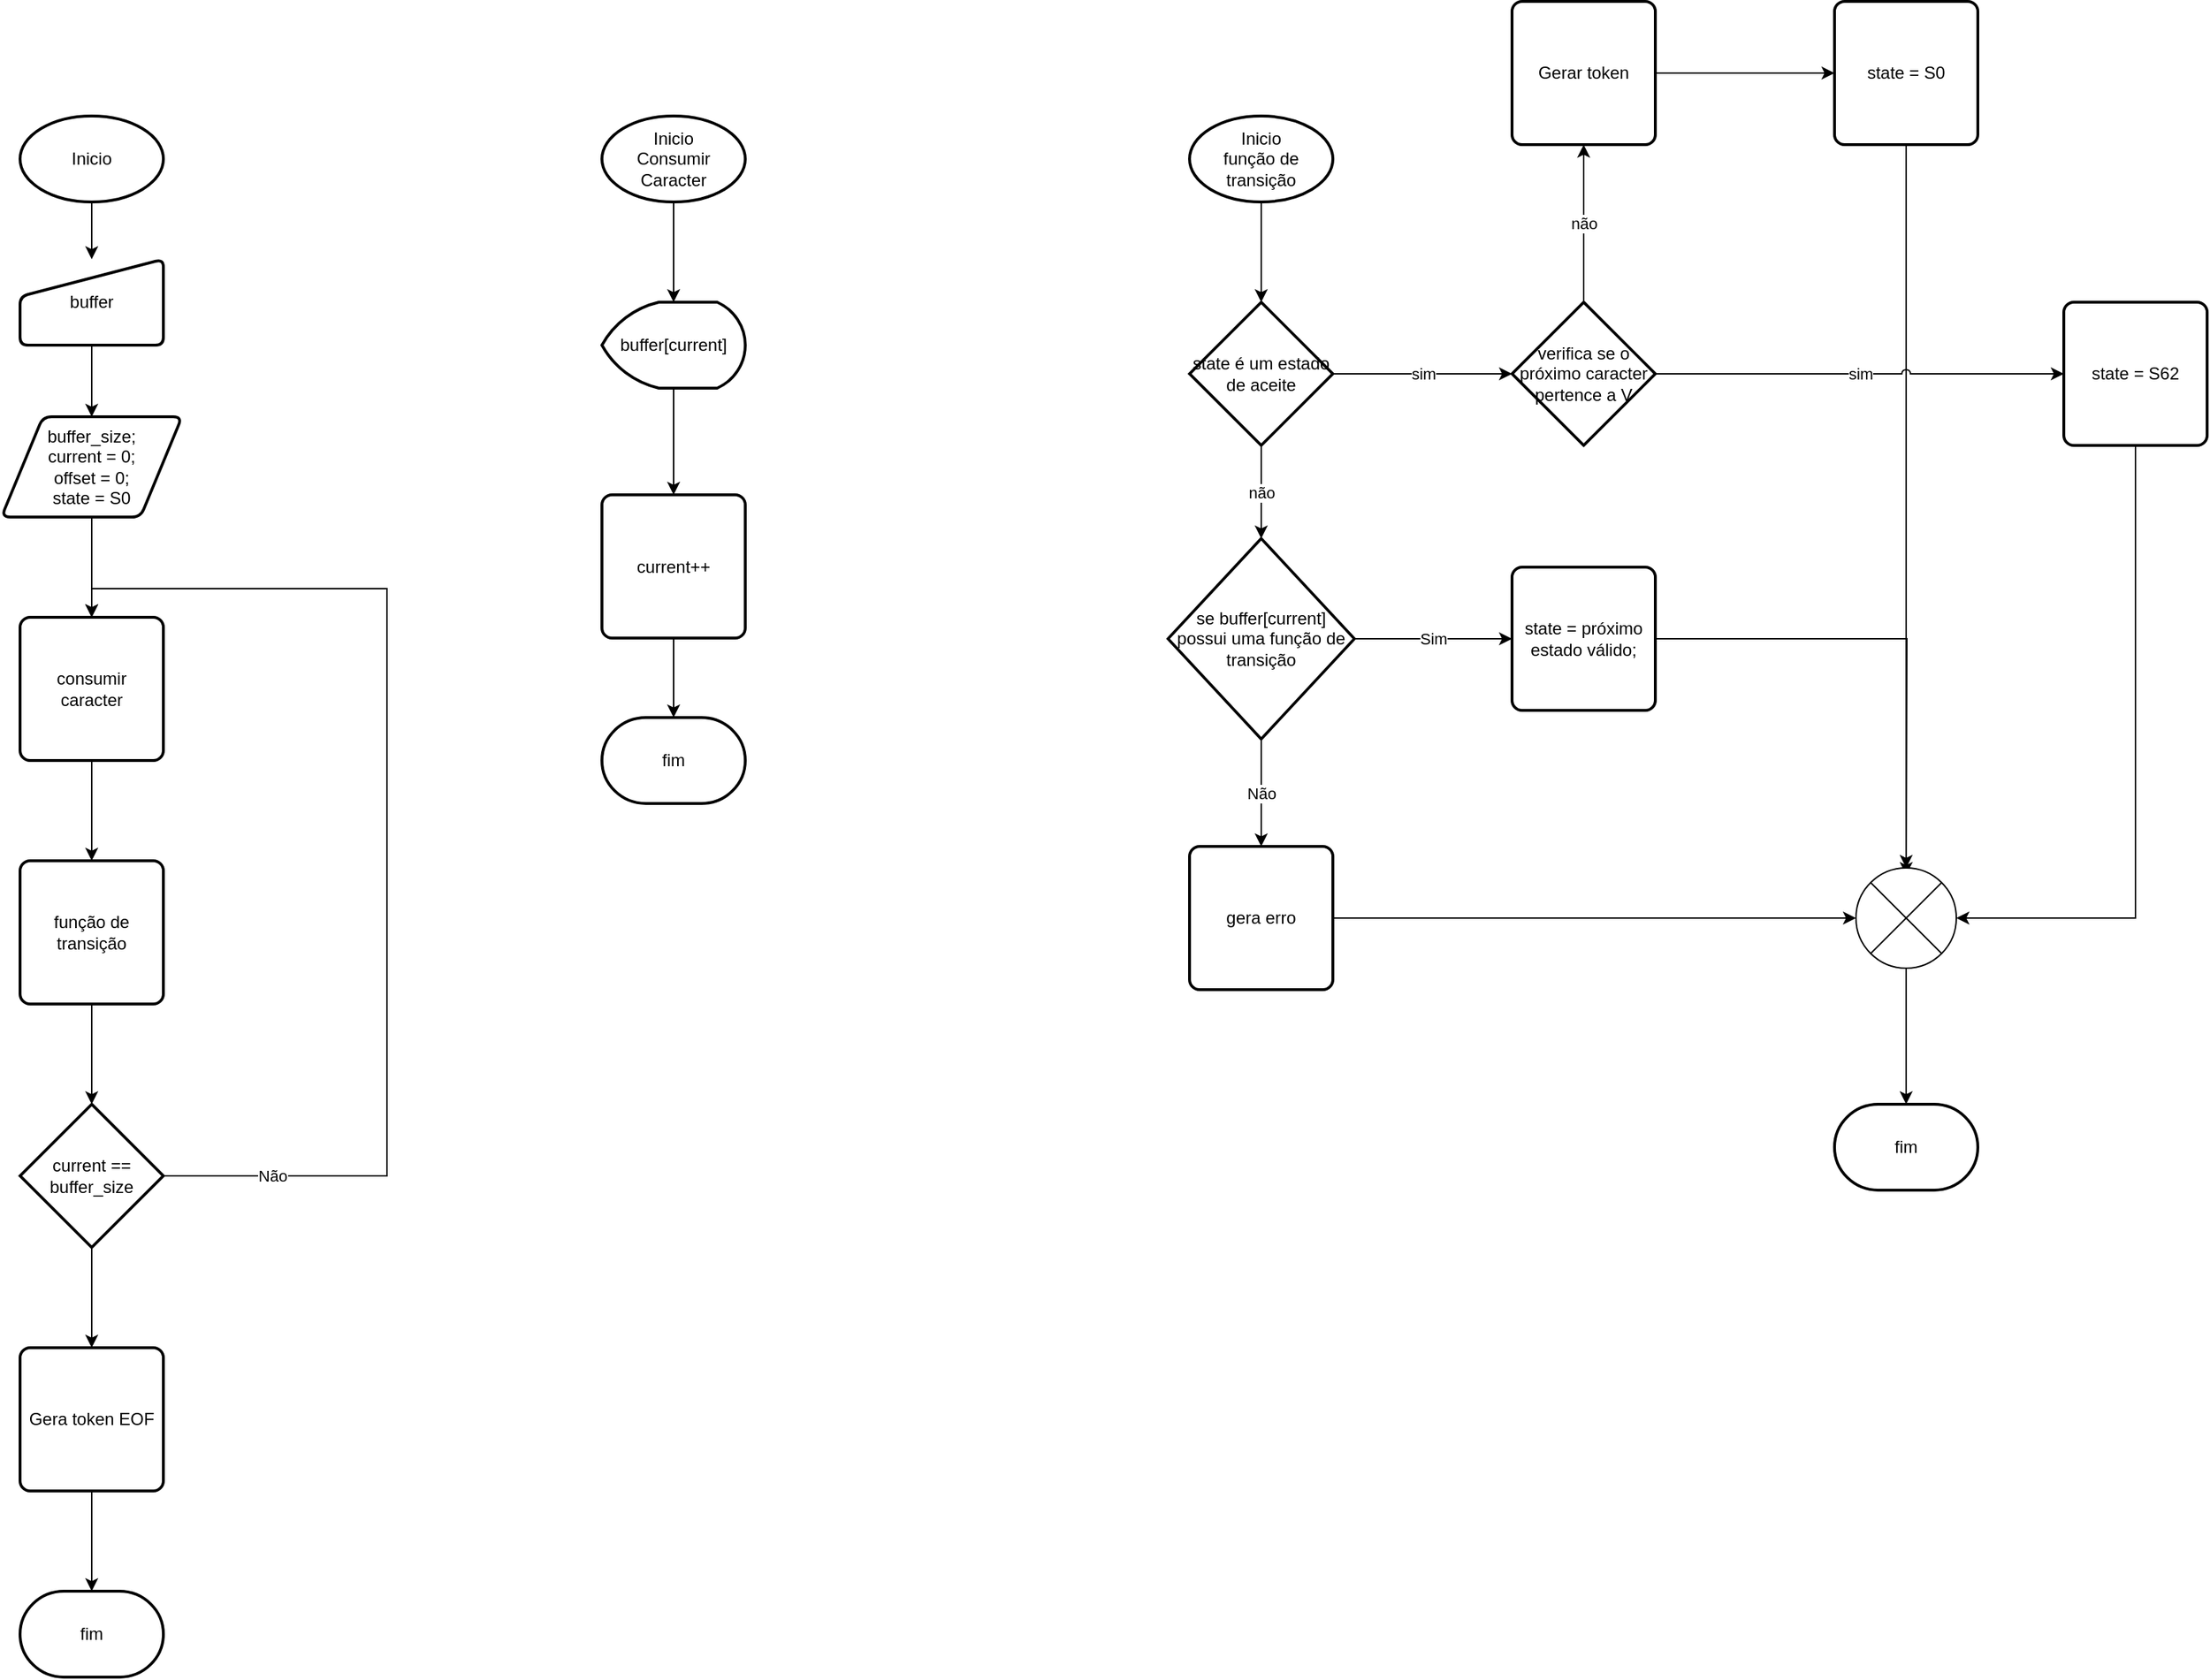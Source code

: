 <mxfile version="24.0.2" type="device">
  <diagram name="Página-1" id="DHEnoPzM3Es4B076AO54">
    <mxGraphModel dx="665" dy="960" grid="1" gridSize="10" guides="1" tooltips="1" connect="1" arrows="1" fold="1" page="1" pageScale="1" pageWidth="827" pageHeight="1169" math="0" shadow="0">
      <root>
        <mxCell id="0" />
        <mxCell id="1" parent="0" />
        <mxCell id="VE7Q1x32IpWVb3_EXXlQ-4" value="" style="edgeStyle=orthogonalEdgeStyle;rounded=0;orthogonalLoop=1;jettySize=auto;html=1;" edge="1" parent="1" source="VE7Q1x32IpWVb3_EXXlQ-1" target="VE7Q1x32IpWVb3_EXXlQ-3">
          <mxGeometry relative="1" as="geometry" />
        </mxCell>
        <mxCell id="VE7Q1x32IpWVb3_EXXlQ-1" value="Inicio" style="strokeWidth=2;html=1;shape=mxgraph.flowchart.start_1;whiteSpace=wrap;" vertex="1" parent="1">
          <mxGeometry x="364" y="270" width="100" height="60" as="geometry" />
        </mxCell>
        <mxCell id="VE7Q1x32IpWVb3_EXXlQ-6" value="" style="edgeStyle=orthogonalEdgeStyle;rounded=0;orthogonalLoop=1;jettySize=auto;html=1;" edge="1" parent="1" source="VE7Q1x32IpWVb3_EXXlQ-3" target="VE7Q1x32IpWVb3_EXXlQ-5">
          <mxGeometry relative="1" as="geometry" />
        </mxCell>
        <mxCell id="VE7Q1x32IpWVb3_EXXlQ-3" value="buffer" style="html=1;strokeWidth=2;shape=manualInput;whiteSpace=wrap;rounded=1;size=26;arcSize=11;" vertex="1" parent="1">
          <mxGeometry x="364" y="370" width="100" height="60" as="geometry" />
        </mxCell>
        <mxCell id="VE7Q1x32IpWVb3_EXXlQ-8" value="" style="edgeStyle=orthogonalEdgeStyle;rounded=0;orthogonalLoop=1;jettySize=auto;html=1;" edge="1" parent="1" source="VE7Q1x32IpWVb3_EXXlQ-5" target="VE7Q1x32IpWVb3_EXXlQ-7">
          <mxGeometry relative="1" as="geometry" />
        </mxCell>
        <mxCell id="VE7Q1x32IpWVb3_EXXlQ-5" value="buffer_size;&lt;div&gt;current = 0;&lt;/div&gt;&lt;div&gt;offset = 0;&lt;/div&gt;&lt;div&gt;state = S0&lt;/div&gt;" style="shape=parallelogram;html=1;strokeWidth=2;perimeter=parallelogramPerimeter;whiteSpace=wrap;rounded=1;arcSize=12;size=0.23;" vertex="1" parent="1">
          <mxGeometry x="351" y="480" width="126" height="70" as="geometry" />
        </mxCell>
        <mxCell id="VE7Q1x32IpWVb3_EXXlQ-21" value="" style="edgeStyle=orthogonalEdgeStyle;rounded=0;orthogonalLoop=1;jettySize=auto;html=1;" edge="1" parent="1" source="VE7Q1x32IpWVb3_EXXlQ-7" target="VE7Q1x32IpWVb3_EXXlQ-20">
          <mxGeometry relative="1" as="geometry" />
        </mxCell>
        <mxCell id="VE7Q1x32IpWVb3_EXXlQ-7" value="consumir&lt;div&gt;caracter&lt;/div&gt;" style="rounded=1;whiteSpace=wrap;html=1;absoluteArcSize=1;arcSize=14;strokeWidth=2;" vertex="1" parent="1">
          <mxGeometry x="364" y="620" width="100" height="100" as="geometry" />
        </mxCell>
        <mxCell id="VE7Q1x32IpWVb3_EXXlQ-13" value="" style="edgeStyle=orthogonalEdgeStyle;rounded=0;orthogonalLoop=1;jettySize=auto;html=1;" edge="1" parent="1" source="VE7Q1x32IpWVb3_EXXlQ-9" target="VE7Q1x32IpWVb3_EXXlQ-12">
          <mxGeometry relative="1" as="geometry" />
        </mxCell>
        <mxCell id="VE7Q1x32IpWVb3_EXXlQ-9" value="Inicio&lt;div&gt;Consumir Caracter&lt;/div&gt;" style="strokeWidth=2;html=1;shape=mxgraph.flowchart.start_1;whiteSpace=wrap;" vertex="1" parent="1">
          <mxGeometry x="770" y="270" width="100" height="60" as="geometry" />
        </mxCell>
        <mxCell id="VE7Q1x32IpWVb3_EXXlQ-15" value="" style="edgeStyle=orthogonalEdgeStyle;rounded=0;orthogonalLoop=1;jettySize=auto;html=1;" edge="1" parent="1" source="VE7Q1x32IpWVb3_EXXlQ-12" target="VE7Q1x32IpWVb3_EXXlQ-14">
          <mxGeometry relative="1" as="geometry" />
        </mxCell>
        <mxCell id="VE7Q1x32IpWVb3_EXXlQ-12" value="buffer[current]" style="strokeWidth=2;html=1;shape=mxgraph.flowchart.display;whiteSpace=wrap;" vertex="1" parent="1">
          <mxGeometry x="770" y="400" width="100" height="60" as="geometry" />
        </mxCell>
        <mxCell id="VE7Q1x32IpWVb3_EXXlQ-17" value="" style="edgeStyle=orthogonalEdgeStyle;rounded=0;orthogonalLoop=1;jettySize=auto;html=1;" edge="1" parent="1" source="VE7Q1x32IpWVb3_EXXlQ-14" target="VE7Q1x32IpWVb3_EXXlQ-16">
          <mxGeometry relative="1" as="geometry" />
        </mxCell>
        <mxCell id="VE7Q1x32IpWVb3_EXXlQ-14" value="current++" style="rounded=1;whiteSpace=wrap;html=1;absoluteArcSize=1;arcSize=14;strokeWidth=2;" vertex="1" parent="1">
          <mxGeometry x="770" y="534.5" width="100" height="100" as="geometry" />
        </mxCell>
        <mxCell id="VE7Q1x32IpWVb3_EXXlQ-16" value="fim" style="strokeWidth=2;html=1;shape=mxgraph.flowchart.terminator;whiteSpace=wrap;" vertex="1" parent="1">
          <mxGeometry x="770" y="690" width="100" height="60" as="geometry" />
        </mxCell>
        <mxCell id="VE7Q1x32IpWVb3_EXXlQ-36" value="" style="edgeStyle=orthogonalEdgeStyle;rounded=0;orthogonalLoop=1;jettySize=auto;html=1;" edge="1" parent="1" source="VE7Q1x32IpWVb3_EXXlQ-20" target="VE7Q1x32IpWVb3_EXXlQ-35">
          <mxGeometry relative="1" as="geometry" />
        </mxCell>
        <mxCell id="VE7Q1x32IpWVb3_EXXlQ-20" value="função de transição" style="rounded=1;whiteSpace=wrap;html=1;absoluteArcSize=1;arcSize=14;strokeWidth=2;" vertex="1" parent="1">
          <mxGeometry x="364" y="790" width="100" height="100" as="geometry" />
        </mxCell>
        <mxCell id="VE7Q1x32IpWVb3_EXXlQ-43" value="" style="edgeStyle=orthogonalEdgeStyle;rounded=0;orthogonalLoop=1;jettySize=auto;html=1;" edge="1" parent="1" source="VE7Q1x32IpWVb3_EXXlQ-22" target="VE7Q1x32IpWVb3_EXXlQ-42">
          <mxGeometry relative="1" as="geometry" />
        </mxCell>
        <mxCell id="VE7Q1x32IpWVb3_EXXlQ-22" value="Inicio&lt;div&gt;função de transição&lt;/div&gt;" style="strokeWidth=2;html=1;shape=mxgraph.flowchart.start_1;whiteSpace=wrap;" vertex="1" parent="1">
          <mxGeometry x="1180" y="270" width="100" height="60" as="geometry" />
        </mxCell>
        <mxCell id="VE7Q1x32IpWVb3_EXXlQ-26" value="Sim" style="edgeStyle=orthogonalEdgeStyle;rounded=0;orthogonalLoop=1;jettySize=auto;html=1;" edge="1" parent="1" source="VE7Q1x32IpWVb3_EXXlQ-23" target="VE7Q1x32IpWVb3_EXXlQ-25">
          <mxGeometry relative="1" as="geometry" />
        </mxCell>
        <mxCell id="VE7Q1x32IpWVb3_EXXlQ-29" value="Não" style="edgeStyle=orthogonalEdgeStyle;rounded=0;orthogonalLoop=1;jettySize=auto;html=1;" edge="1" parent="1" source="VE7Q1x32IpWVb3_EXXlQ-23" target="VE7Q1x32IpWVb3_EXXlQ-28">
          <mxGeometry relative="1" as="geometry" />
        </mxCell>
        <mxCell id="VE7Q1x32IpWVb3_EXXlQ-23" value="se buffer[current]&lt;div&gt;possui uma função de transição&lt;/div&gt;" style="strokeWidth=2;html=1;shape=mxgraph.flowchart.decision;whiteSpace=wrap;" vertex="1" parent="1">
          <mxGeometry x="1165" y="565" width="130" height="140" as="geometry" />
        </mxCell>
        <mxCell id="VE7Q1x32IpWVb3_EXXlQ-51" style="edgeStyle=orthogonalEdgeStyle;rounded=0;orthogonalLoop=1;jettySize=auto;html=1;exitX=1;exitY=0.5;exitDx=0;exitDy=0;" edge="1" parent="1" source="VE7Q1x32IpWVb3_EXXlQ-25">
          <mxGeometry relative="1" as="geometry">
            <mxPoint x="1680" y="800" as="targetPoint" />
          </mxGeometry>
        </mxCell>
        <mxCell id="VE7Q1x32IpWVb3_EXXlQ-25" value="state = próximo estado válido;" style="rounded=1;whiteSpace=wrap;html=1;absoluteArcSize=1;arcSize=14;strokeWidth=2;" vertex="1" parent="1">
          <mxGeometry x="1405" y="585" width="100" height="100" as="geometry" />
        </mxCell>
        <mxCell id="VE7Q1x32IpWVb3_EXXlQ-52" style="edgeStyle=orthogonalEdgeStyle;rounded=0;orthogonalLoop=1;jettySize=auto;html=1;exitX=1;exitY=0.5;exitDx=0;exitDy=0;" edge="1" parent="1" source="VE7Q1x32IpWVb3_EXXlQ-28" target="VE7Q1x32IpWVb3_EXXlQ-49">
          <mxGeometry relative="1" as="geometry" />
        </mxCell>
        <mxCell id="VE7Q1x32IpWVb3_EXXlQ-28" value="gera erro" style="rounded=1;whiteSpace=wrap;html=1;absoluteArcSize=1;arcSize=14;strokeWidth=2;" vertex="1" parent="1">
          <mxGeometry x="1180" y="780" width="100" height="100" as="geometry" />
        </mxCell>
        <mxCell id="VE7Q1x32IpWVb3_EXXlQ-37" value="Não" style="edgeStyle=orthogonalEdgeStyle;rounded=0;orthogonalLoop=1;jettySize=auto;html=1;exitX=1;exitY=0.5;exitDx=0;exitDy=0;exitPerimeter=0;entryX=0.5;entryY=0;entryDx=0;entryDy=0;" edge="1" parent="1" source="VE7Q1x32IpWVb3_EXXlQ-35" target="VE7Q1x32IpWVb3_EXXlQ-7">
          <mxGeometry x="-0.808" relative="1" as="geometry">
            <Array as="points">
              <mxPoint x="620" y="1010" />
              <mxPoint x="620" y="600" />
              <mxPoint x="414" y="600" />
            </Array>
            <mxPoint as="offset" />
          </mxGeometry>
        </mxCell>
        <mxCell id="VE7Q1x32IpWVb3_EXXlQ-39" value="" style="edgeStyle=orthogonalEdgeStyle;rounded=0;orthogonalLoop=1;jettySize=auto;html=1;" edge="1" parent="1" source="VE7Q1x32IpWVb3_EXXlQ-35" target="VE7Q1x32IpWVb3_EXXlQ-38">
          <mxGeometry relative="1" as="geometry" />
        </mxCell>
        <mxCell id="VE7Q1x32IpWVb3_EXXlQ-35" value="current == buffer_size" style="strokeWidth=2;html=1;shape=mxgraph.flowchart.decision;whiteSpace=wrap;" vertex="1" parent="1">
          <mxGeometry x="364" y="960" width="100" height="100" as="geometry" />
        </mxCell>
        <mxCell id="VE7Q1x32IpWVb3_EXXlQ-41" value="" style="edgeStyle=orthogonalEdgeStyle;rounded=0;orthogonalLoop=1;jettySize=auto;html=1;" edge="1" parent="1" source="VE7Q1x32IpWVb3_EXXlQ-38" target="VE7Q1x32IpWVb3_EXXlQ-40">
          <mxGeometry relative="1" as="geometry" />
        </mxCell>
        <mxCell id="VE7Q1x32IpWVb3_EXXlQ-38" value="Gera token EOF" style="rounded=1;whiteSpace=wrap;html=1;absoluteArcSize=1;arcSize=14;strokeWidth=2;" vertex="1" parent="1">
          <mxGeometry x="364" y="1130" width="100" height="100" as="geometry" />
        </mxCell>
        <mxCell id="VE7Q1x32IpWVb3_EXXlQ-40" value="fim" style="strokeWidth=2;html=1;shape=mxgraph.flowchart.terminator;whiteSpace=wrap;" vertex="1" parent="1">
          <mxGeometry x="364" y="1300" width="100" height="60" as="geometry" />
        </mxCell>
        <mxCell id="VE7Q1x32IpWVb3_EXXlQ-44" value="não" style="edgeStyle=orthogonalEdgeStyle;rounded=0;orthogonalLoop=1;jettySize=auto;html=1;" edge="1" parent="1" source="VE7Q1x32IpWVb3_EXXlQ-42" target="VE7Q1x32IpWVb3_EXXlQ-23">
          <mxGeometry relative="1" as="geometry" />
        </mxCell>
        <mxCell id="VE7Q1x32IpWVb3_EXXlQ-42" value="state é um estado de aceite" style="strokeWidth=2;html=1;shape=mxgraph.flowchart.decision;whiteSpace=wrap;" vertex="1" parent="1">
          <mxGeometry x="1180" y="400" width="100" height="100" as="geometry" />
        </mxCell>
        <mxCell id="VE7Q1x32IpWVb3_EXXlQ-48" style="edgeStyle=orthogonalEdgeStyle;rounded=0;orthogonalLoop=1;jettySize=auto;html=1;exitX=1;exitY=0.5;exitDx=0;exitDy=0;" edge="1" parent="1" source="VE7Q1x32IpWVb3_EXXlQ-45" target="VE7Q1x32IpWVb3_EXXlQ-47">
          <mxGeometry relative="1" as="geometry" />
        </mxCell>
        <mxCell id="VE7Q1x32IpWVb3_EXXlQ-45" value="Gerar token" style="rounded=1;whiteSpace=wrap;html=1;absoluteArcSize=1;arcSize=14;strokeWidth=2;" vertex="1" parent="1">
          <mxGeometry x="1405" y="190" width="100" height="100" as="geometry" />
        </mxCell>
        <mxCell id="VE7Q1x32IpWVb3_EXXlQ-47" value="state = S0" style="rounded=1;whiteSpace=wrap;html=1;absoluteArcSize=1;arcSize=14;strokeWidth=2;" vertex="1" parent="1">
          <mxGeometry x="1630" y="190" width="100" height="100" as="geometry" />
        </mxCell>
        <mxCell id="VE7Q1x32IpWVb3_EXXlQ-54" style="edgeStyle=orthogonalEdgeStyle;rounded=0;orthogonalLoop=1;jettySize=auto;html=1;exitX=0.5;exitY=1;exitDx=0;exitDy=0;exitPerimeter=0;" edge="1" parent="1" source="VE7Q1x32IpWVb3_EXXlQ-49" target="VE7Q1x32IpWVb3_EXXlQ-53">
          <mxGeometry relative="1" as="geometry" />
        </mxCell>
        <mxCell id="VE7Q1x32IpWVb3_EXXlQ-49" value="" style="verticalLabelPosition=bottom;verticalAlign=top;html=1;shape=mxgraph.flowchart.or;" vertex="1" parent="1">
          <mxGeometry x="1645" y="795" width="70" height="70" as="geometry" />
        </mxCell>
        <mxCell id="VE7Q1x32IpWVb3_EXXlQ-53" value="fim" style="strokeWidth=2;html=1;shape=mxgraph.flowchart.terminator;whiteSpace=wrap;" vertex="1" parent="1">
          <mxGeometry x="1630" y="960" width="100" height="60" as="geometry" />
        </mxCell>
        <mxCell id="VE7Q1x32IpWVb3_EXXlQ-57" value="não" style="edgeStyle=orthogonalEdgeStyle;rounded=0;orthogonalLoop=1;jettySize=auto;html=1;exitX=0.5;exitY=0;exitDx=0;exitDy=0;exitPerimeter=0;" edge="1" parent="1" source="VE7Q1x32IpWVb3_EXXlQ-55" target="VE7Q1x32IpWVb3_EXXlQ-45">
          <mxGeometry relative="1" as="geometry" />
        </mxCell>
        <mxCell id="VE7Q1x32IpWVb3_EXXlQ-55" value="verifica se o próximo caracter pertence a V" style="strokeWidth=2;html=1;shape=mxgraph.flowchart.decision;whiteSpace=wrap;" vertex="1" parent="1">
          <mxGeometry x="1405" y="400" width="100" height="100" as="geometry" />
        </mxCell>
        <mxCell id="VE7Q1x32IpWVb3_EXXlQ-56" value="sim" style="edgeStyle=orthogonalEdgeStyle;rounded=0;orthogonalLoop=1;jettySize=auto;html=1;exitX=1;exitY=0.5;exitDx=0;exitDy=0;exitPerimeter=0;entryX=0;entryY=0.5;entryDx=0;entryDy=0;entryPerimeter=0;" edge="1" parent="1" source="VE7Q1x32IpWVb3_EXXlQ-42" target="VE7Q1x32IpWVb3_EXXlQ-55">
          <mxGeometry relative="1" as="geometry" />
        </mxCell>
        <mxCell id="VE7Q1x32IpWVb3_EXXlQ-58" style="edgeStyle=orthogonalEdgeStyle;rounded=0;orthogonalLoop=1;jettySize=auto;html=1;exitX=0.5;exitY=1;exitDx=0;exitDy=0;entryX=0.5;entryY=0;entryDx=0;entryDy=0;entryPerimeter=0;" edge="1" parent="1" source="VE7Q1x32IpWVb3_EXXlQ-47" target="VE7Q1x32IpWVb3_EXXlQ-49">
          <mxGeometry relative="1" as="geometry" />
        </mxCell>
        <mxCell id="VE7Q1x32IpWVb3_EXXlQ-59" value="state = S62" style="rounded=1;whiteSpace=wrap;html=1;absoluteArcSize=1;arcSize=14;strokeWidth=2;" vertex="1" parent="1">
          <mxGeometry x="1790" y="400" width="100" height="100" as="geometry" />
        </mxCell>
        <mxCell id="VE7Q1x32IpWVb3_EXXlQ-61" style="edgeStyle=orthogonalEdgeStyle;rounded=0;orthogonalLoop=1;jettySize=auto;html=1;exitX=0.5;exitY=1;exitDx=0;exitDy=0;entryX=1;entryY=0.5;entryDx=0;entryDy=0;entryPerimeter=0;" edge="1" parent="1" source="VE7Q1x32IpWVb3_EXXlQ-59" target="VE7Q1x32IpWVb3_EXXlQ-49">
          <mxGeometry relative="1" as="geometry" />
        </mxCell>
        <mxCell id="VE7Q1x32IpWVb3_EXXlQ-60" value="sim" style="edgeStyle=orthogonalEdgeStyle;rounded=0;orthogonalLoop=1;jettySize=auto;html=1;exitX=1;exitY=0.5;exitDx=0;exitDy=0;exitPerimeter=0;flowAnimation=0;curved=0;strokeColor=default;jumpStyle=arc;" edge="1" parent="1" source="VE7Q1x32IpWVb3_EXXlQ-55" target="VE7Q1x32IpWVb3_EXXlQ-59">
          <mxGeometry relative="1" as="geometry" />
        </mxCell>
      </root>
    </mxGraphModel>
  </diagram>
</mxfile>
